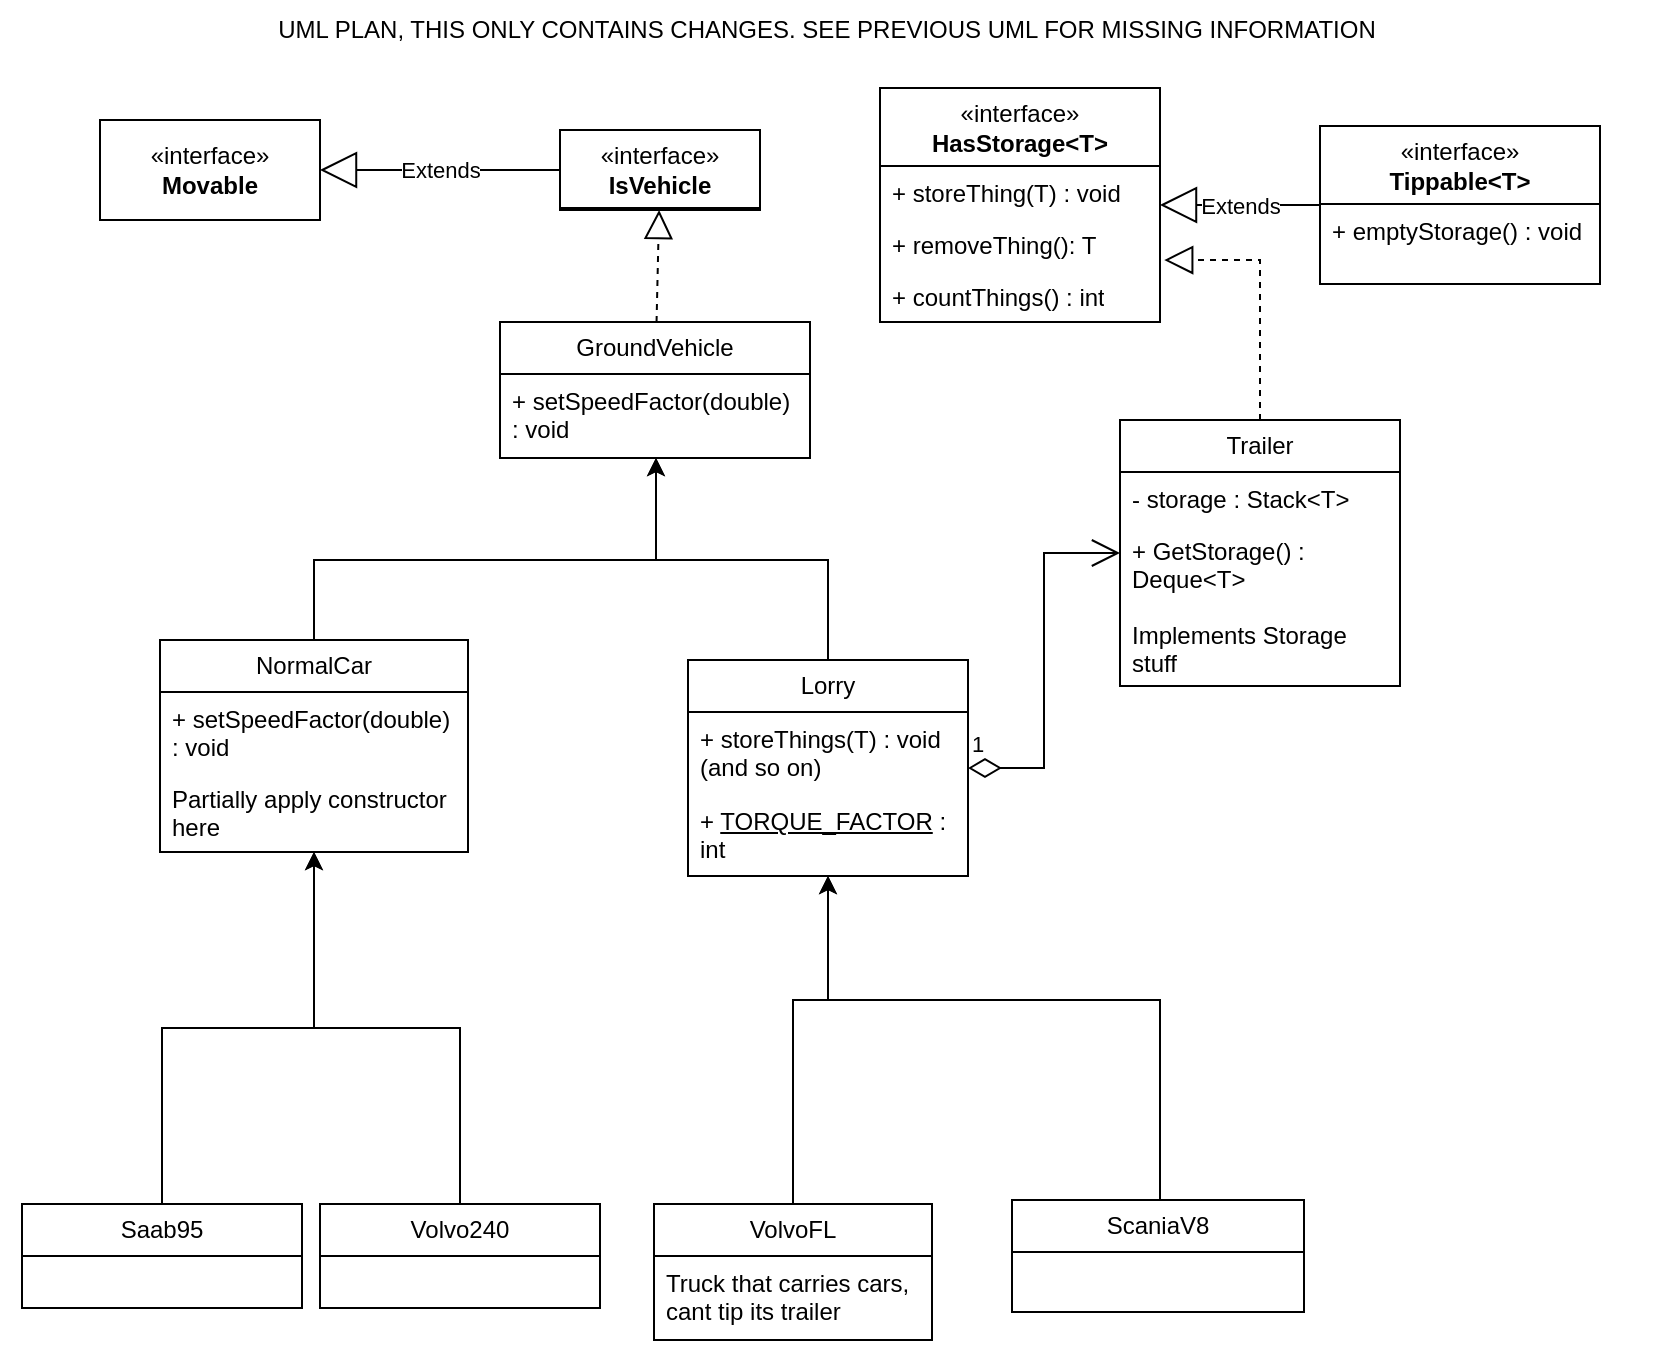 <mxfile version="23.1.0" type="device">
  <diagram id="C5RBs43oDa-KdzZeNtuy" name="Page-1">
    <mxGraphModel dx="1914" dy="1192" grid="1" gridSize="10" guides="1" tooltips="1" connect="1" arrows="1" fold="1" page="1" pageScale="1" pageWidth="827" pageHeight="1169" math="0" shadow="0">
      <root>
        <mxCell id="WIyWlLk6GJQsqaUBKTNV-0" />
        <mxCell id="WIyWlLk6GJQsqaUBKTNV-1" parent="WIyWlLk6GJQsqaUBKTNV-0" />
        <mxCell id="1KCT2nZTQpKCan8YGp3O-2" value="&lt;div&gt;«interface»&lt;/div&gt;&lt;b&gt;Movable&lt;/b&gt;" style="html=1;whiteSpace=wrap;" parent="WIyWlLk6GJQsqaUBKTNV-1" vertex="1">
          <mxGeometry x="50" y="70" width="110" height="50" as="geometry" />
        </mxCell>
        <mxCell id="1KCT2nZTQpKCan8YGp3O-15" value="&lt;div&gt;GroundVehicle&lt;/div&gt;" style="swimlane;fontStyle=0;childLayout=stackLayout;horizontal=1;startSize=26;fillColor=none;horizontalStack=0;resizeParent=1;resizeParentMax=0;resizeLast=0;collapsible=1;marginBottom=0;whiteSpace=wrap;html=1;" parent="WIyWlLk6GJQsqaUBKTNV-1" vertex="1">
          <mxGeometry x="250" y="171" width="155" height="68" as="geometry" />
        </mxCell>
        <mxCell id="1KCT2nZTQpKCan8YGp3O-103" value="+ setSpeedFactor(double) : void" style="text;strokeColor=none;fillColor=none;align=left;verticalAlign=top;spacingLeft=4;spacingRight=4;overflow=hidden;rotatable=0;points=[[0,0.5],[1,0.5]];portConstraint=eastwest;whiteSpace=wrap;html=1;" parent="1KCT2nZTQpKCan8YGp3O-15" vertex="1">
          <mxGeometry y="26" width="155" height="42" as="geometry" />
        </mxCell>
        <mxCell id="1KCT2nZTQpKCan8YGp3O-21" value="Extends" style="endArrow=block;endSize=16;endFill=0;html=1;rounded=0;" parent="WIyWlLk6GJQsqaUBKTNV-1" source="_7U5zjCwsV4HifF4RqIY-29" target="1KCT2nZTQpKCan8YGp3O-73" edge="1">
          <mxGeometry width="160" relative="1" as="geometry">
            <mxPoint x="675.0" y="108.375" as="sourcePoint" />
            <mxPoint x="554" y="102.0" as="targetPoint" />
          </mxGeometry>
        </mxCell>
        <mxCell id="1KCT2nZTQpKCan8YGp3O-22" value="Extends" style="endArrow=block;endSize=16;endFill=0;html=1;rounded=0;" parent="WIyWlLk6GJQsqaUBKTNV-1" source="1KCT2nZTQpKCan8YGp3O-97" target="1KCT2nZTQpKCan8YGp3O-2" edge="1">
          <mxGeometry width="160" relative="1" as="geometry">
            <mxPoint x="279" y="102.0" as="sourcePoint" />
            <mxPoint x="461" y="437" as="targetPoint" />
          </mxGeometry>
        </mxCell>
        <mxCell id="1KCT2nZTQpKCan8YGp3O-28" value="" style="endArrow=block;dashed=1;endFill=0;endSize=12;html=1;rounded=0;" parent="WIyWlLk6GJQsqaUBKTNV-1" source="1KCT2nZTQpKCan8YGp3O-15" target="1KCT2nZTQpKCan8YGp3O-97" edge="1">
          <mxGeometry width="160" relative="1" as="geometry">
            <mxPoint x="320" y="437" as="sourcePoint" />
            <mxPoint x="332.529" y="127.0" as="targetPoint" />
            <Array as="points" />
          </mxGeometry>
        </mxCell>
        <mxCell id="jXeaGVmI7CSgdZlr9k7w-2" style="edgeStyle=orthogonalEdgeStyle;rounded=0;orthogonalLoop=1;jettySize=auto;html=1;" edge="1" parent="WIyWlLk6GJQsqaUBKTNV-1" source="1KCT2nZTQpKCan8YGp3O-30" target="1KCT2nZTQpKCan8YGp3O-62">
          <mxGeometry relative="1" as="geometry" />
        </mxCell>
        <mxCell id="1KCT2nZTQpKCan8YGp3O-30" value="Volvo240" style="swimlane;fontStyle=0;childLayout=stackLayout;horizontal=1;startSize=26;fillColor=none;horizontalStack=0;resizeParent=1;resizeParentMax=0;resizeLast=0;collapsible=1;marginBottom=0;whiteSpace=wrap;html=1;" parent="WIyWlLk6GJQsqaUBKTNV-1" vertex="1">
          <mxGeometry x="160" y="612" width="140" height="52" as="geometry" />
        </mxCell>
        <mxCell id="jXeaGVmI7CSgdZlr9k7w-1" style="edgeStyle=orthogonalEdgeStyle;rounded=0;orthogonalLoop=1;jettySize=auto;html=1;" edge="1" parent="WIyWlLk6GJQsqaUBKTNV-1" source="1KCT2nZTQpKCan8YGp3O-42" target="1KCT2nZTQpKCan8YGp3O-62">
          <mxGeometry relative="1" as="geometry" />
        </mxCell>
        <mxCell id="1KCT2nZTQpKCan8YGp3O-42" value="&lt;div&gt;Saab95&lt;/div&gt;" style="swimlane;fontStyle=0;childLayout=stackLayout;horizontal=1;startSize=26;fillColor=none;horizontalStack=0;resizeParent=1;resizeParentMax=0;resizeLast=0;collapsible=1;marginBottom=0;whiteSpace=wrap;html=1;" parent="WIyWlLk6GJQsqaUBKTNV-1" vertex="1">
          <mxGeometry x="11" y="612" width="140" height="52" as="geometry" />
        </mxCell>
        <mxCell id="jXeaGVmI7CSgdZlr9k7w-9" style="edgeStyle=orthogonalEdgeStyle;rounded=0;orthogonalLoop=1;jettySize=auto;html=1;" edge="1" parent="WIyWlLk6GJQsqaUBKTNV-1" source="1KCT2nZTQpKCan8YGp3O-46" target="_7U5zjCwsV4HifF4RqIY-6">
          <mxGeometry relative="1" as="geometry">
            <Array as="points">
              <mxPoint x="580" y="510" />
              <mxPoint x="414" y="510" />
            </Array>
          </mxGeometry>
        </mxCell>
        <mxCell id="1KCT2nZTQpKCan8YGp3O-46" value="ScaniaV8" style="swimlane;fontStyle=0;childLayout=stackLayout;horizontal=1;startSize=26;fillColor=none;horizontalStack=0;resizeParent=1;resizeParentMax=0;resizeLast=0;collapsible=1;marginBottom=0;whiteSpace=wrap;html=1;" parent="WIyWlLk6GJQsqaUBKTNV-1" vertex="1">
          <mxGeometry x="506" y="610" width="146" height="56" as="geometry">
            <mxRectangle x="554" y="353" width="90" height="30" as="alternateBounds" />
          </mxGeometry>
        </mxCell>
        <mxCell id="jXeaGVmI7CSgdZlr9k7w-8" style="edgeStyle=orthogonalEdgeStyle;rounded=0;orthogonalLoop=1;jettySize=auto;html=1;" edge="1" parent="WIyWlLk6GJQsqaUBKTNV-1" source="1KCT2nZTQpKCan8YGp3O-55" target="_7U5zjCwsV4HifF4RqIY-6">
          <mxGeometry relative="1" as="geometry">
            <Array as="points">
              <mxPoint x="397" y="510" />
              <mxPoint x="414" y="510" />
            </Array>
          </mxGeometry>
        </mxCell>
        <mxCell id="1KCT2nZTQpKCan8YGp3O-55" value="VolvoFL" style="swimlane;fontStyle=0;childLayout=stackLayout;horizontal=1;startSize=26;fillColor=none;horizontalStack=0;resizeParent=1;resizeParentMax=0;resizeLast=0;collapsible=1;marginBottom=0;whiteSpace=wrap;html=1;" parent="WIyWlLk6GJQsqaUBKTNV-1" vertex="1">
          <mxGeometry x="327" y="612" width="139" height="68" as="geometry">
            <mxRectangle x="320" y="353" width="90" height="30" as="alternateBounds" />
          </mxGeometry>
        </mxCell>
        <mxCell id="1KCT2nZTQpKCan8YGp3O-70" value="Truck that carries cars, cant tip its trailer" style="text;strokeColor=none;fillColor=none;align=left;verticalAlign=top;spacingLeft=4;spacingRight=4;overflow=hidden;rotatable=0;points=[[0,0.5],[1,0.5]];portConstraint=eastwest;whiteSpace=wrap;html=1;" parent="1KCT2nZTQpKCan8YGp3O-55" vertex="1">
          <mxGeometry y="26" width="139" height="42" as="geometry" />
        </mxCell>
        <mxCell id="jXeaGVmI7CSgdZlr9k7w-13" style="edgeStyle=orthogonalEdgeStyle;rounded=0;orthogonalLoop=1;jettySize=auto;html=1;" edge="1" parent="WIyWlLk6GJQsqaUBKTNV-1" source="1KCT2nZTQpKCan8YGp3O-62" target="1KCT2nZTQpKCan8YGp3O-15">
          <mxGeometry relative="1" as="geometry">
            <Array as="points">
              <mxPoint x="157" y="290" />
              <mxPoint x="328" y="290" />
            </Array>
          </mxGeometry>
        </mxCell>
        <mxCell id="1KCT2nZTQpKCan8YGp3O-62" value="NormalCar" style="swimlane;fontStyle=0;childLayout=stackLayout;horizontal=1;startSize=26;fillColor=none;horizontalStack=0;resizeParent=1;resizeParentMax=0;resizeLast=0;collapsible=1;marginBottom=0;whiteSpace=wrap;html=1;" parent="WIyWlLk6GJQsqaUBKTNV-1" vertex="1">
          <mxGeometry x="80" y="330" width="154" height="106" as="geometry" />
        </mxCell>
        <mxCell id="1KCT2nZTQpKCan8YGp3O-101" value="+ setSpeedFactor(double) : void" style="text;strokeColor=none;fillColor=none;align=left;verticalAlign=top;spacingLeft=4;spacingRight=4;overflow=hidden;rotatable=0;points=[[0,0.5],[1,0.5]];portConstraint=eastwest;whiteSpace=wrap;html=1;" parent="1KCT2nZTQpKCan8YGp3O-62" vertex="1">
          <mxGeometry y="26" width="154" height="40" as="geometry" />
        </mxCell>
        <mxCell id="1KCT2nZTQpKCan8YGp3O-102" value="&lt;div&gt;Partially apply constructor here&lt;/div&gt;" style="text;strokeColor=none;fillColor=none;align=left;verticalAlign=top;spacingLeft=4;spacingRight=4;overflow=hidden;rotatable=0;points=[[0,0.5],[1,0.5]];portConstraint=eastwest;whiteSpace=wrap;html=1;" parent="1KCT2nZTQpKCan8YGp3O-62" vertex="1">
          <mxGeometry y="66" width="154" height="40" as="geometry" />
        </mxCell>
        <mxCell id="1KCT2nZTQpKCan8YGp3O-73" value="«interface»&lt;br&gt;&lt;div&gt;&lt;b&gt;HasStorage&amp;lt;T&amp;gt;&lt;/b&gt;&lt;/div&gt;" style="swimlane;fontStyle=0;childLayout=stackLayout;horizontal=1;startSize=39;fillColor=none;horizontalStack=0;resizeParent=1;resizeParentMax=0;resizeLast=0;collapsible=1;marginBottom=0;whiteSpace=wrap;html=1;" parent="WIyWlLk6GJQsqaUBKTNV-1" vertex="1">
          <mxGeometry x="440" y="54" width="140" height="117" as="geometry" />
        </mxCell>
        <mxCell id="1KCT2nZTQpKCan8YGp3O-74" value="+ storeThing(T) : void" style="text;strokeColor=none;fillColor=none;align=left;verticalAlign=top;spacingLeft=4;spacingRight=4;overflow=hidden;rotatable=0;points=[[0,0.5],[1,0.5]];portConstraint=eastwest;whiteSpace=wrap;html=1;" parent="1KCT2nZTQpKCan8YGp3O-73" vertex="1">
          <mxGeometry y="39" width="140" height="26" as="geometry" />
        </mxCell>
        <mxCell id="1KCT2nZTQpKCan8YGp3O-75" value="+ removeThing(): T" style="text;strokeColor=none;fillColor=none;align=left;verticalAlign=top;spacingLeft=4;spacingRight=4;overflow=hidden;rotatable=0;points=[[0,0.5],[1,0.5]];portConstraint=eastwest;whiteSpace=wrap;html=1;" parent="1KCT2nZTQpKCan8YGp3O-73" vertex="1">
          <mxGeometry y="65" width="140" height="26" as="geometry" />
        </mxCell>
        <mxCell id="1KCT2nZTQpKCan8YGp3O-76" value="+ countThings() : int" style="text;strokeColor=none;fillColor=none;align=left;verticalAlign=top;spacingLeft=4;spacingRight=4;overflow=hidden;rotatable=0;points=[[0,0.5],[1,0.5]];portConstraint=eastwest;whiteSpace=wrap;html=1;" parent="1KCT2nZTQpKCan8YGp3O-73" vertex="1">
          <mxGeometry y="91" width="140" height="26" as="geometry" />
        </mxCell>
        <mxCell id="1KCT2nZTQpKCan8YGp3O-80" value="UML PLAN, THIS ONLY CONTAINS CHANGES. SEE PREVIOUS UML FOR MISSING INFORMATION" style="text;html=1;strokeColor=none;fillColor=none;align=center;verticalAlign=middle;whiteSpace=wrap;rounded=0;" parent="WIyWlLk6GJQsqaUBKTNV-1" vertex="1">
          <mxGeometry y="10" width="827" height="30" as="geometry" />
        </mxCell>
        <mxCell id="1KCT2nZTQpKCan8YGp3O-97" value="«interface»&lt;br&gt;&lt;div&gt;&lt;b&gt;IsVehicle&lt;/b&gt;&lt;/div&gt;" style="swimlane;fontStyle=0;childLayout=stackLayout;horizontal=1;startSize=39;fillColor=none;horizontalStack=0;resizeParent=1;resizeParentMax=0;resizeLast=0;collapsible=1;marginBottom=0;whiteSpace=wrap;html=1;" parent="WIyWlLk6GJQsqaUBKTNV-1" vertex="1" collapsed="1">
          <mxGeometry x="280" y="75" width="100" height="40" as="geometry">
            <mxRectangle x="252" y="54" width="156" height="81" as="alternateBounds" />
          </mxGeometry>
        </mxCell>
        <mxCell id="jXeaGVmI7CSgdZlr9k7w-12" style="edgeStyle=orthogonalEdgeStyle;rounded=0;orthogonalLoop=1;jettySize=auto;html=1;" edge="1" parent="WIyWlLk6GJQsqaUBKTNV-1" source="_7U5zjCwsV4HifF4RqIY-6" target="1KCT2nZTQpKCan8YGp3O-15">
          <mxGeometry relative="1" as="geometry">
            <Array as="points">
              <mxPoint x="414" y="290" />
              <mxPoint x="328" y="290" />
            </Array>
          </mxGeometry>
        </mxCell>
        <mxCell id="_7U5zjCwsV4HifF4RqIY-6" value="Lorry" style="swimlane;fontStyle=0;childLayout=stackLayout;horizontal=1;startSize=26;fillColor=none;horizontalStack=0;resizeParent=1;resizeParentMax=0;resizeLast=0;collapsible=1;marginBottom=0;whiteSpace=wrap;html=1;" parent="WIyWlLk6GJQsqaUBKTNV-1" vertex="1">
          <mxGeometry x="344" y="340" width="140" height="108" as="geometry" />
        </mxCell>
        <mxCell id="_7U5zjCwsV4HifF4RqIY-9" value="&lt;div&gt;+ storeThings(T) : void (and so on)&lt;/div&gt;&lt;div&gt;&lt;br&gt;&lt;/div&gt;" style="text;strokeColor=none;fillColor=none;align=left;verticalAlign=top;spacingLeft=4;spacingRight=4;overflow=hidden;rotatable=0;points=[[0,0.5],[1,0.5]];portConstraint=eastwest;whiteSpace=wrap;html=1;" parent="_7U5zjCwsV4HifF4RqIY-6" vertex="1">
          <mxGeometry y="26" width="140" height="41" as="geometry" />
        </mxCell>
        <mxCell id="1KCT2nZTQpKCan8YGp3O-106" value="+ &lt;u&gt;TORQUE_FACTOR&lt;/u&gt; : int" style="text;strokeColor=none;fillColor=none;align=left;verticalAlign=top;spacingLeft=4;spacingRight=4;overflow=hidden;rotatable=0;points=[[0,0.5],[1,0.5]];portConstraint=eastwest;whiteSpace=wrap;html=1;" parent="_7U5zjCwsV4HifF4RqIY-6" vertex="1">
          <mxGeometry y="67" width="140" height="41" as="geometry" />
        </mxCell>
        <mxCell id="_7U5zjCwsV4HifF4RqIY-29" value="«interface»&lt;br&gt;&lt;div&gt;&lt;b&gt;Tippable&amp;lt;T&amp;gt;&lt;/b&gt;&lt;/div&gt;" style="swimlane;fontStyle=0;childLayout=stackLayout;horizontal=1;startSize=39;fillColor=none;horizontalStack=0;resizeParent=1;resizeParentMax=0;resizeLast=0;collapsible=1;marginBottom=0;whiteSpace=wrap;html=1;" parent="WIyWlLk6GJQsqaUBKTNV-1" vertex="1">
          <mxGeometry x="660" y="73" width="140" height="79" as="geometry" />
        </mxCell>
        <mxCell id="_7U5zjCwsV4HifF4RqIY-30" value="+ emptyStorage() : void" style="text;strokeColor=none;fillColor=none;align=left;verticalAlign=top;spacingLeft=4;spacingRight=4;overflow=hidden;rotatable=0;points=[[0,0.5],[1,0.5]];portConstraint=eastwest;whiteSpace=wrap;html=1;" parent="_7U5zjCwsV4HifF4RqIY-29" vertex="1">
          <mxGeometry y="39" width="140" height="40" as="geometry" />
        </mxCell>
        <mxCell id="_7U5zjCwsV4HifF4RqIY-39" value="&lt;div&gt;Trailer&lt;/div&gt;" style="swimlane;fontStyle=0;childLayout=stackLayout;horizontal=1;startSize=26;fillColor=none;horizontalStack=0;resizeParent=1;resizeParentMax=0;resizeLast=0;collapsible=1;marginBottom=0;whiteSpace=wrap;html=1;" parent="WIyWlLk6GJQsqaUBKTNV-1" vertex="1">
          <mxGeometry x="560" y="220" width="140" height="133" as="geometry" />
        </mxCell>
        <mxCell id="_7U5zjCwsV4HifF4RqIY-55" value="- storage : Stack&amp;lt;T&amp;gt;" style="text;strokeColor=none;fillColor=none;align=left;verticalAlign=top;spacingLeft=4;spacingRight=4;overflow=hidden;rotatable=0;points=[[0,0.5],[1,0.5]];portConstraint=eastwest;whiteSpace=wrap;html=1;" parent="_7U5zjCwsV4HifF4RqIY-39" vertex="1">
          <mxGeometry y="26" width="140" height="26" as="geometry" />
        </mxCell>
        <mxCell id="_7U5zjCwsV4HifF4RqIY-51" value="+ GetStorage() : Deque&amp;lt;T&amp;gt;" style="text;strokeColor=none;fillColor=none;align=left;verticalAlign=top;spacingLeft=4;spacingRight=4;overflow=hidden;rotatable=0;points=[[0,0.5],[1,0.5]];portConstraint=eastwest;whiteSpace=wrap;html=1;" parent="_7U5zjCwsV4HifF4RqIY-39" vertex="1">
          <mxGeometry y="52" width="140" height="42" as="geometry" />
        </mxCell>
        <mxCell id="_7U5zjCwsV4HifF4RqIY-50" value="Implements Storage stuff" style="text;strokeColor=none;fillColor=none;align=left;verticalAlign=top;spacingLeft=4;spacingRight=4;overflow=hidden;rotatable=0;points=[[0,0.5],[1,0.5]];portConstraint=eastwest;whiteSpace=wrap;html=1;" parent="_7U5zjCwsV4HifF4RqIY-39" vertex="1">
          <mxGeometry y="94" width="140" height="39" as="geometry" />
        </mxCell>
        <mxCell id="_7U5zjCwsV4HifF4RqIY-46" value="" style="endArrow=block;dashed=1;endFill=0;endSize=12;html=1;rounded=0;entryX=1.015;entryY=0.808;entryDx=0;entryDy=0;entryPerimeter=0;" parent="WIyWlLk6GJQsqaUBKTNV-1" source="_7U5zjCwsV4HifF4RqIY-39" target="1KCT2nZTQpKCan8YGp3O-75" edge="1">
          <mxGeometry width="160" relative="1" as="geometry">
            <mxPoint x="630" y="160" as="sourcePoint" />
            <mxPoint x="600.001" y="130" as="targetPoint" />
            <Array as="points">
              <mxPoint x="630" y="140" />
            </Array>
          </mxGeometry>
        </mxCell>
        <mxCell id="jXeaGVmI7CSgdZlr9k7w-11" value="1" style="endArrow=open;html=1;endSize=12;startArrow=diamondThin;startSize=14;startFill=0;edgeStyle=orthogonalEdgeStyle;align=left;verticalAlign=bottom;rounded=0;" edge="1" parent="WIyWlLk6GJQsqaUBKTNV-1" source="_7U5zjCwsV4HifF4RqIY-6" target="_7U5zjCwsV4HifF4RqIY-39">
          <mxGeometry x="-1" y="3" relative="1" as="geometry">
            <mxPoint x="320" y="610" as="sourcePoint" />
            <mxPoint x="480" y="610" as="targetPoint" />
          </mxGeometry>
        </mxCell>
      </root>
    </mxGraphModel>
  </diagram>
</mxfile>
